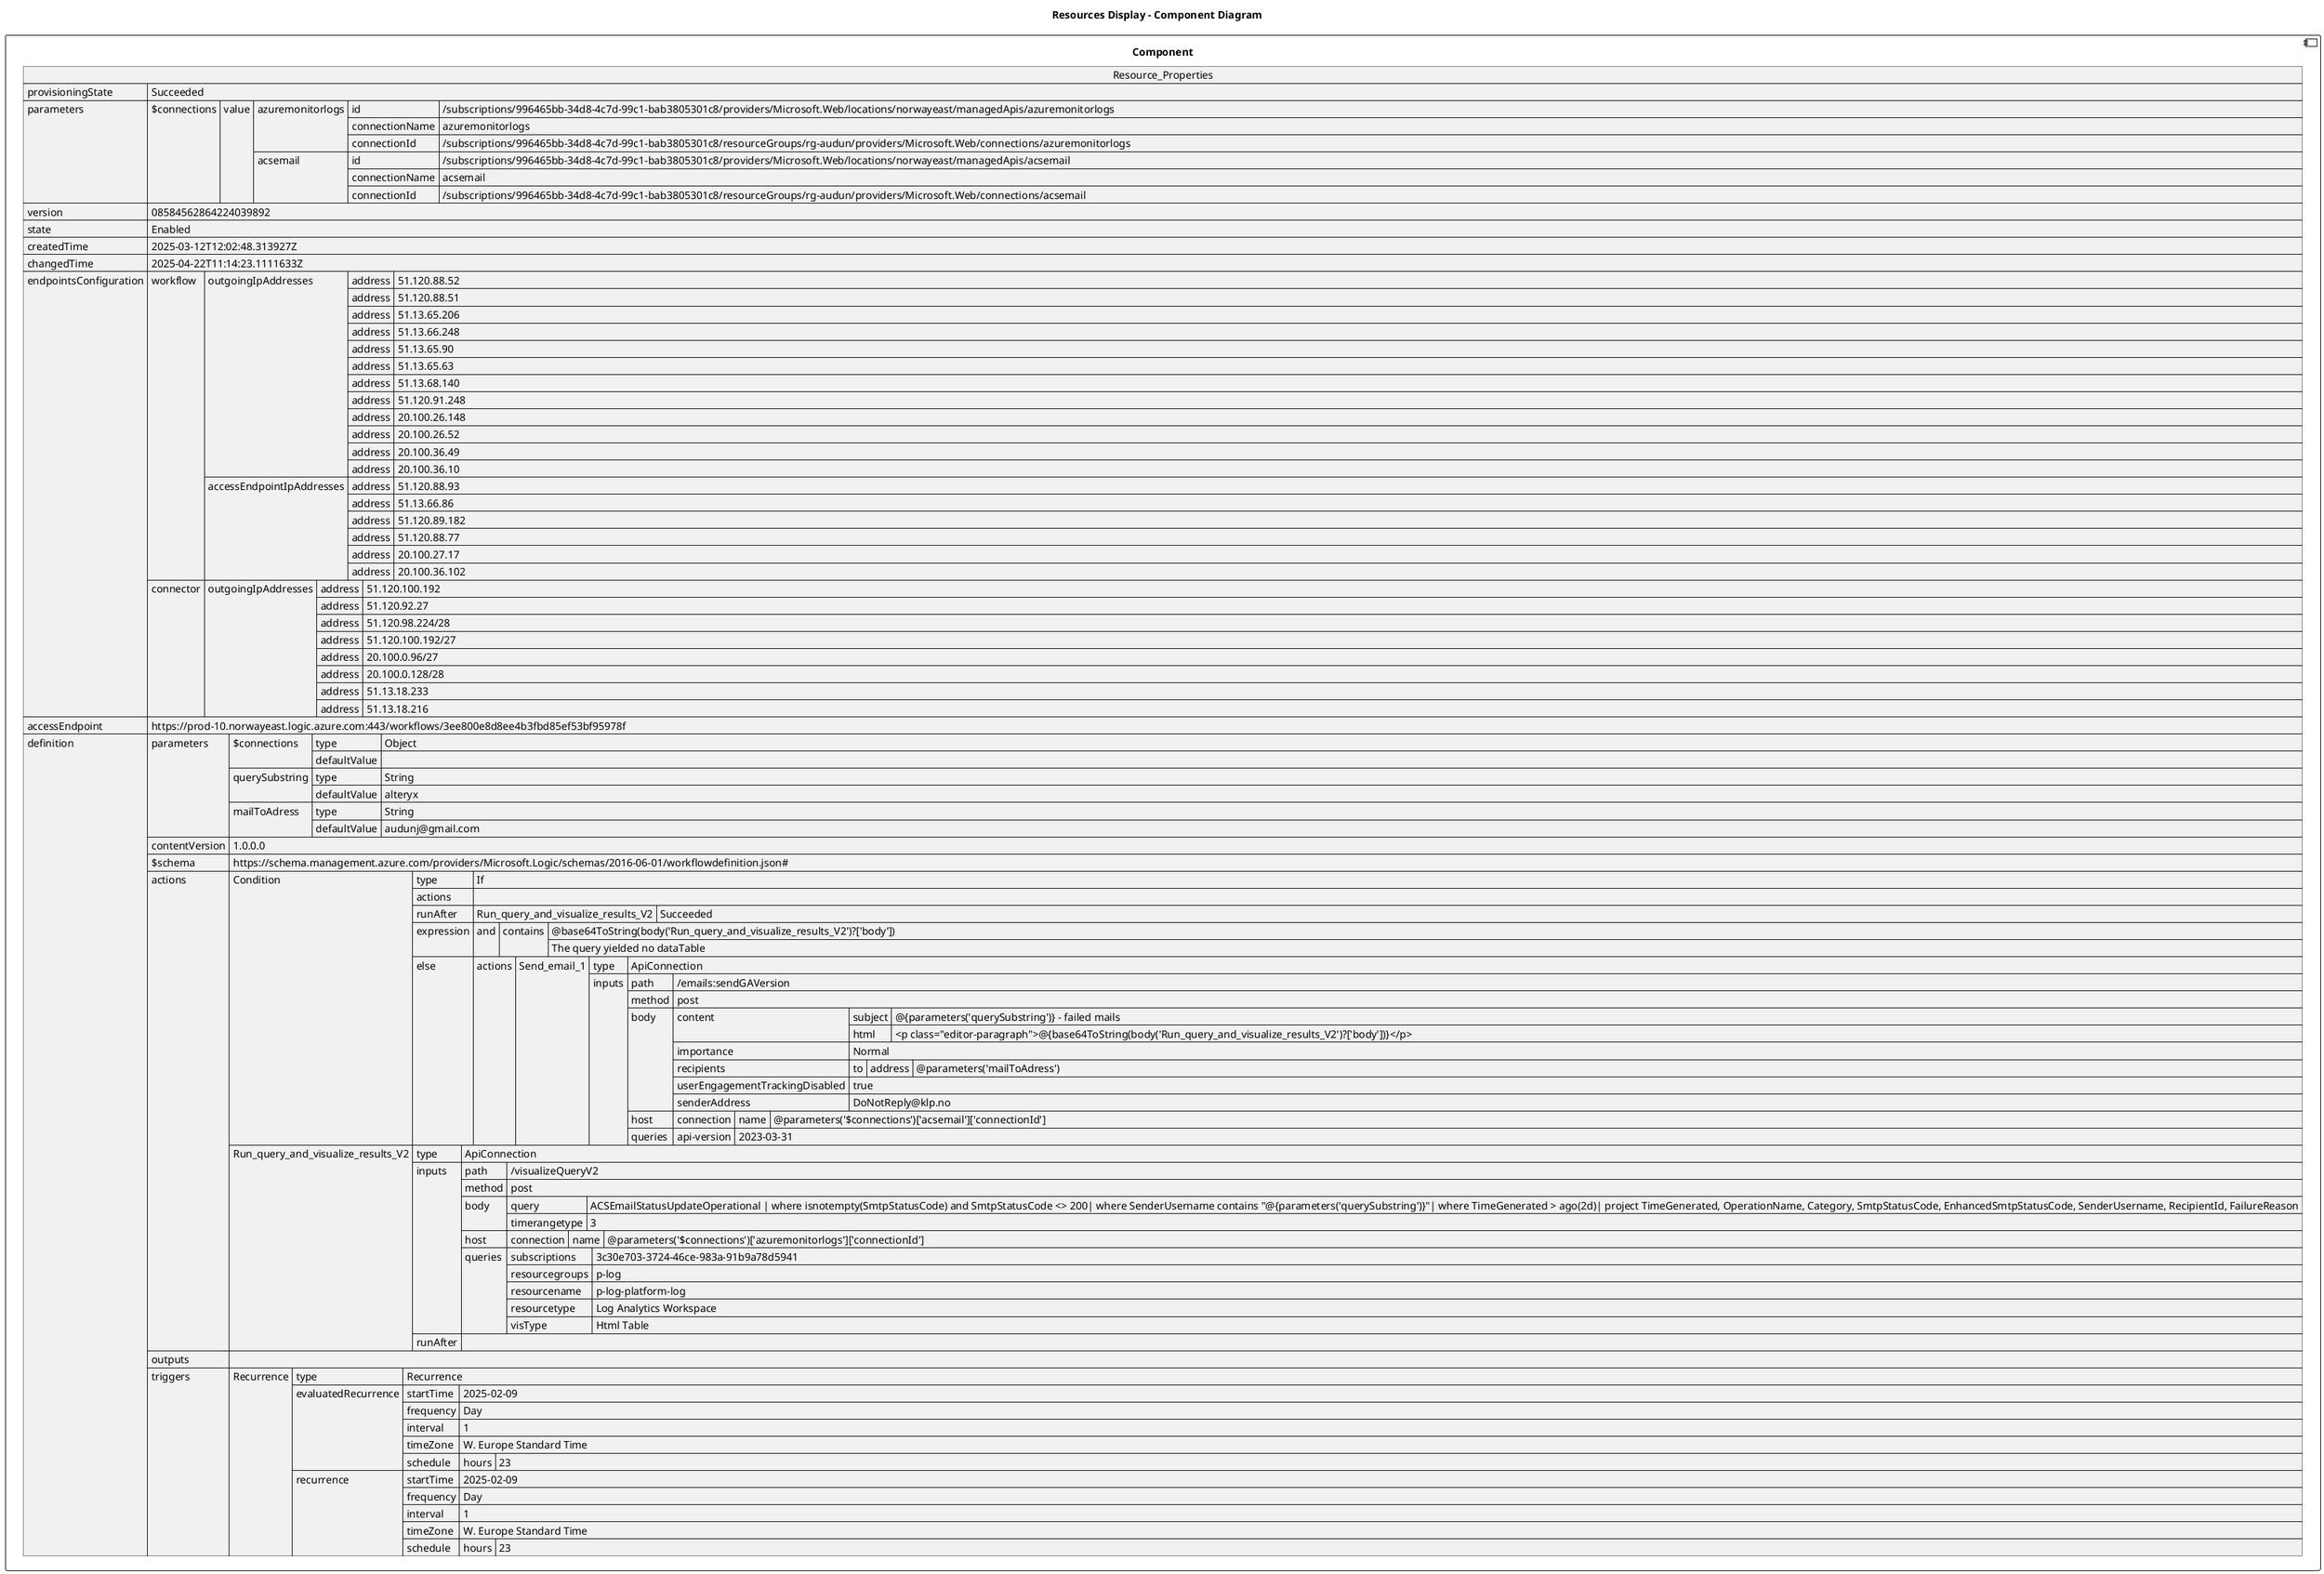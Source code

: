 @startuml

title Resources Display - Component Diagram

component Component {

json  Resource_Properties {
  "provisioningState": "Succeeded",
  "parameters": {
    "$connections": {
      "value": {
        "azuremonitorlogs": {
          "id": "/subscriptions/996465bb-34d8-4c7d-99c1-bab3805301c8/providers/Microsoft.Web/locations/norwayeast/managedApis/azuremonitorlogs",
          "connectionName": "azuremonitorlogs",
          "connectionId": "/subscriptions/996465bb-34d8-4c7d-99c1-bab3805301c8/resourceGroups/rg-audun/providers/Microsoft.Web/connections/azuremonitorlogs"
        },
        "acsemail": {
          "id": "/subscriptions/996465bb-34d8-4c7d-99c1-bab3805301c8/providers/Microsoft.Web/locations/norwayeast/managedApis/acsemail",
          "connectionName": "acsemail",
          "connectionId": "/subscriptions/996465bb-34d8-4c7d-99c1-bab3805301c8/resourceGroups/rg-audun/providers/Microsoft.Web/connections/acsemail"
        }
      }
    }
  },
  "version": "08584562864224039892",
  "state": "Enabled",
  "createdTime": "2025-03-12T12:02:48.313927Z",
  "changedTime": "2025-04-22T11:14:23.1111633Z",
  "endpointsConfiguration": {
    "workflow": {
      "outgoingIpAddresses": [
        {
          "address": "51.120.88.52"
        },
        {
          "address": "51.120.88.51"
        },
        {
          "address": "51.13.65.206"
        },
        {
          "address": "51.13.66.248"
        },
        {
          "address": "51.13.65.90"
        },
        {
          "address": "51.13.65.63"
        },
        {
          "address": "51.13.68.140"
        },
        {
          "address": "51.120.91.248"
        },
        {
          "address": "20.100.26.148"
        },
        {
          "address": "20.100.26.52"
        },
        {
          "address": "20.100.36.49"
        },
        {
          "address": "20.100.36.10"
        }
      ],
      "accessEndpointIpAddresses": [
        {
          "address": "51.120.88.93"
        },
        {
          "address": "51.13.66.86"
        },
        {
          "address": "51.120.89.182"
        },
        {
          "address": "51.120.88.77"
        },
        {
          "address": "20.100.27.17"
        },
        {
          "address": "20.100.36.102"
        }
      ]
    },
    "connector": {
      "outgoingIpAddresses": [
        {
          "address": "51.120.100.192"
        },
        {
          "address": "51.120.92.27"
        },
        {
          "address": "51.120.98.224/28"
        },
        {
          "address": "51.120.100.192/27"
        },
        {
          "address": "20.100.0.96/27"
        },
        {
          "address": "20.100.0.128/28"
        },
        {
          "address": "51.13.18.233"
        },
        {
          "address": "51.13.18.216"
        }
      ]
    }
  },
  "accessEndpoint": "https://prod-10.norwayeast.logic.azure.com:443/workflows/3ee800e8d8ee4b3fbd85ef53bf95978f",
  "definition": {
    "parameters": {
      "$connections": {
        "type": "Object",
        "defaultValue": {}
      },
      "querySubstring": {
        "type": "String",
        "defaultValue": "alteryx"
      },
      "mailToAdress": {
        "type": "String",
        "defaultValue": "audunj@gmail.com"
      }
    },
    "contentVersion": "1.0.0.0",
    "$schema": "https://schema.management.azure.com/providers/Microsoft.Logic/schemas/2016-06-01/workflowdefinition.json#",
    "actions": {
      "Condition": {
        "type": "If",
        "actions": {},
        "runAfter": {
          "Run_query_and_visualize_results_V2": [
            "Succeeded"
          ]
        },
        "expression": {
          "and": [
            {
              "contains": [
                "@base64ToString(body('Run_query_and_visualize_results_V2')?['body'])",
                "The query yielded no dataTable"
              ]
            }
          ]
        },
        "else": {
          "actions": {
            "Send_email_1": {
              "type": "ApiConnection",
              "inputs": {
                "path": "/emails:sendGAVersion",
                "method": "post",
                "body": {
                  "content": {
                    "subject": "@{parameters('querySubstring')} - failed mails",
                    "html": "<p class=\"editor-paragraph\">@{base64ToString(body('Run_query_and_visualize_results_V2')?['body'])}</p>"
                  },
                  "importance": "Normal",
                  "recipients": {
                    "to": [
                      {
                        "address": "@parameters('mailToAdress')"
                      }
                    ]
                  },
                  "userEngagementTrackingDisabled": true,
                  "senderAddress": "DoNotReply@klp.no"
                },
                "host": {
                  "connection": {
                    "name": "@parameters('$connections')['acsemail']['connectionId']"
                  }
                },
                "queries": {
                  "api-version": "2023-03-31"
                }
              }
            }
          }
        }
      },
      "Run_query_and_visualize_results_V2": {
        "type": "ApiConnection",
        "inputs": {
          "path": "/visualizeQueryV2",
          "method": "post",
          "body": {
            "query": "ACSEmailStatusUpdateOperational \n| where isnotempty(SmtpStatusCode) and SmtpStatusCode <> 200\n| where SenderUsername contains \"@{parameters('querySubstring')}\"\n| where TimeGenerated > ago(2d)\n| project TimeGenerated, OperationName, Category, SmtpStatusCode, EnhancedSmtpStatusCode, SenderUsername, RecipientId, FailureReason",
            "timerangetype": "3"
          },
          "host": {
            "connection": {
              "name": "@parameters('$connections')['azuremonitorlogs']['connectionId']"
            }
          },
          "queries": {
            "subscriptions": "3c30e703-3724-46ce-983a-91b9a78d5941",
            "resourcegroups": "p-log",
            "resourcename": "p-log-platform-log",
            "resourcetype": "Log Analytics Workspace",
            "visType": "Html Table"
          }
        },
        "runAfter": {}
      }
    },
    "outputs": {},
    "triggers": {
      "Recurrence": {
        "type": "Recurrence",
        "evaluatedRecurrence": {
          "startTime": "2025-02-09",
          "frequency": "Day",
          "interval": 1,
          "timeZone": "W. Europe Standard Time",
          "schedule": {
            "hours": [
              "23"
            ]
          }
        },
        "recurrence": {
          "startTime": "2025-02-09",
          "frequency": "Day",
          "interval": 1,
          "timeZone": "W. Europe Standard Time",
          "schedule": {
            "hours": [
              "23"
            ]
          }
        }
      }
    }
  }
}
}
@enduml

